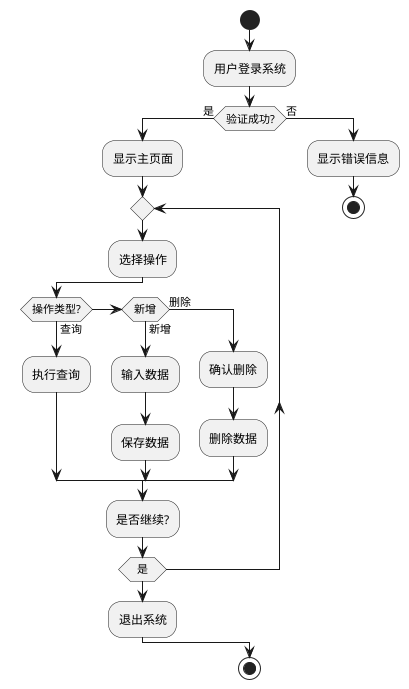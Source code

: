 @startuml
' Activity Diagram Example

start
:用户登录系统;

if (验证成功?) then (是)
  :显示主页面;
  
  repeat
    :选择操作;
    
    if (操作类型?) then (查询)
      :执行查询;
    else if (新增) then (新增)
      :输入数据;
      :保存数据;
    else (删除)
      :确认删除;
      :删除数据;
    endif
    
    :是否继续?;
  repeat while (是) 
  
  :退出系统;
else (否)
  :显示错误信息;
  stop
endif

stop

@enduml
